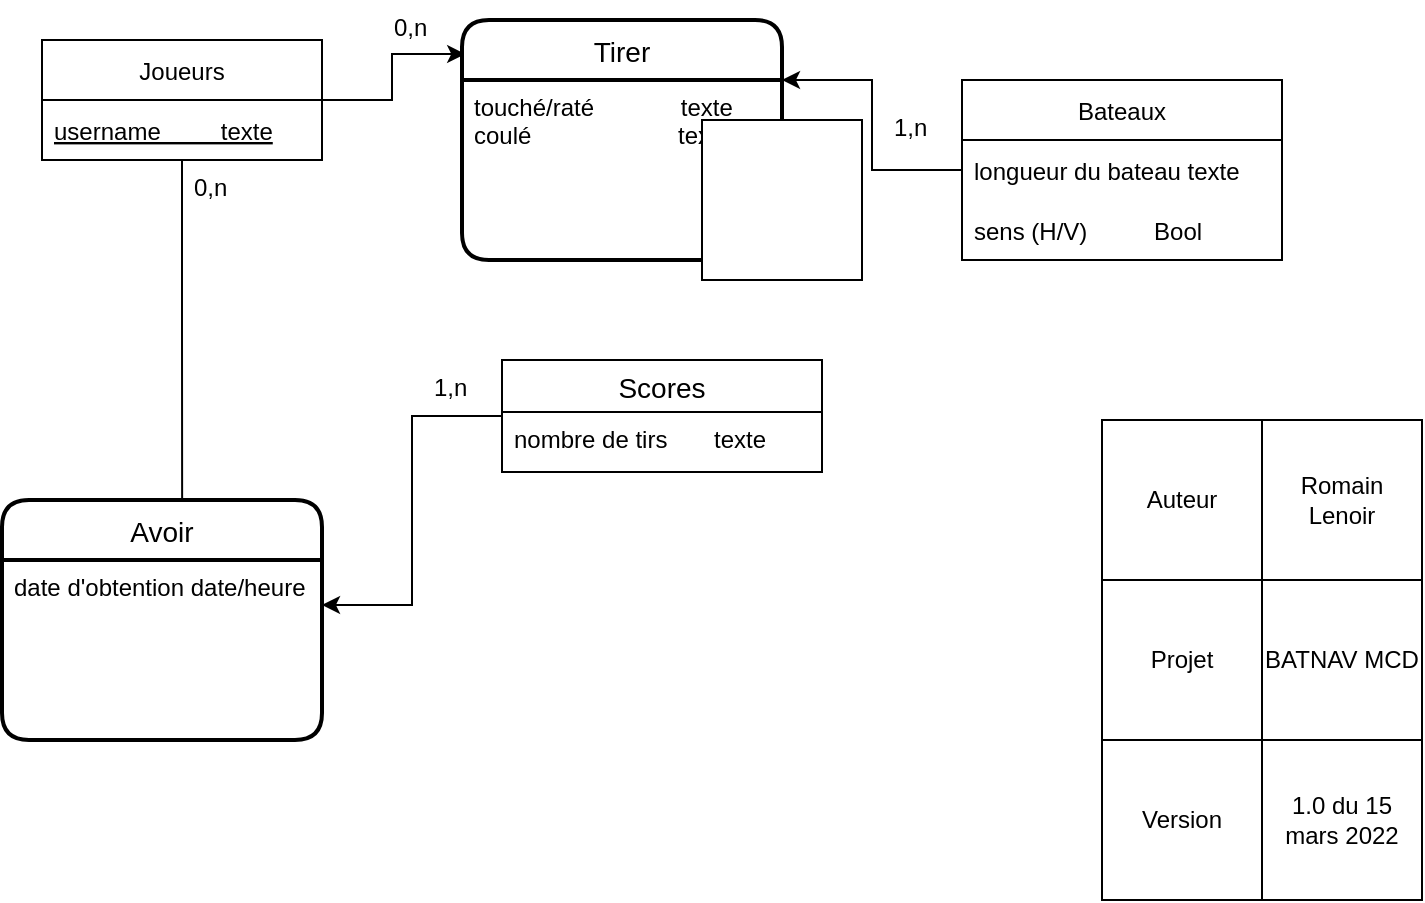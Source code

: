 <mxfile version="17.1.2"><diagram id="TLLTDSOM6qwnYsrFlN20" name="Page-1"><mxGraphModel dx="997" dy="580" grid="1" gridSize="10" guides="1" tooltips="1" connect="1" arrows="1" fold="1" page="1" pageScale="1" pageWidth="827" pageHeight="1169" math="0" shadow="0"><root><mxCell id="0"/><mxCell id="1" parent="0"/><mxCell id="6a5mg0I8Nz4XfaRipSM8-30" style="edgeStyle=orthogonalEdgeStyle;rounded=0;orthogonalLoop=1;jettySize=auto;html=1;entryX=1;entryY=0.25;entryDx=0;entryDy=0;" edge="1" parent="1" source="6a5mg0I8Nz4XfaRipSM8-1" target="6a5mg0I8Nz4XfaRipSM8-10"><mxGeometry relative="1" as="geometry"/></mxCell><mxCell id="6a5mg0I8Nz4XfaRipSM8-1" value="Bateaux" style="swimlane;fontStyle=0;childLayout=stackLayout;horizontal=1;startSize=30;horizontalStack=0;resizeParent=1;resizeParentMax=0;resizeLast=0;collapsible=1;marginBottom=0;" vertex="1" parent="1"><mxGeometry x="500" y="240" width="160" height="90" as="geometry"/></mxCell><mxCell id="6a5mg0I8Nz4XfaRipSM8-2" value="longueur du bateau texte" style="text;strokeColor=none;fillColor=none;align=left;verticalAlign=middle;spacingLeft=4;spacingRight=4;overflow=hidden;points=[[0,0.5],[1,0.5]];portConstraint=eastwest;rotatable=0;" vertex="1" parent="6a5mg0I8Nz4XfaRipSM8-1"><mxGeometry y="30" width="160" height="30" as="geometry"/></mxCell><mxCell id="6a5mg0I8Nz4XfaRipSM8-3" value="sens (H/V)          Bool" style="text;strokeColor=none;fillColor=none;align=left;verticalAlign=middle;spacingLeft=4;spacingRight=4;overflow=hidden;points=[[0,0.5],[1,0.5]];portConstraint=eastwest;rotatable=0;" vertex="1" parent="6a5mg0I8Nz4XfaRipSM8-1"><mxGeometry y="60" width="160" height="30" as="geometry"/></mxCell><mxCell id="6a5mg0I8Nz4XfaRipSM8-24" style="edgeStyle=orthogonalEdgeStyle;rounded=0;orthogonalLoop=1;jettySize=auto;html=1;entryX=0.563;entryY=0.083;entryDx=0;entryDy=0;entryPerimeter=0;" edge="1" parent="1" source="6a5mg0I8Nz4XfaRipSM8-5" target="6a5mg0I8Nz4XfaRipSM8-16"><mxGeometry relative="1" as="geometry"/></mxCell><mxCell id="6a5mg0I8Nz4XfaRipSM8-26" style="edgeStyle=orthogonalEdgeStyle;rounded=0;orthogonalLoop=1;jettySize=auto;html=1;entryX=0.01;entryY=0.142;entryDx=0;entryDy=0;entryPerimeter=0;" edge="1" parent="1" source="6a5mg0I8Nz4XfaRipSM8-5" target="6a5mg0I8Nz4XfaRipSM8-10"><mxGeometry relative="1" as="geometry"/></mxCell><mxCell id="6a5mg0I8Nz4XfaRipSM8-5" value="Joueurs" style="swimlane;fontStyle=0;childLayout=stackLayout;horizontal=1;startSize=30;horizontalStack=0;resizeParent=1;resizeParentMax=0;resizeLast=0;collapsible=1;marginBottom=0;" vertex="1" parent="1"><mxGeometry x="40" y="220" width="140" height="60" as="geometry"/></mxCell><mxCell id="6a5mg0I8Nz4XfaRipSM8-6" value="username         texte" style="text;strokeColor=none;fillColor=none;align=left;verticalAlign=middle;spacingLeft=4;spacingRight=4;overflow=hidden;points=[[0,0.5],[1,0.5]];portConstraint=eastwest;rotatable=0;fontStyle=4" vertex="1" parent="6a5mg0I8Nz4XfaRipSM8-5"><mxGeometry y="30" width="140" height="30" as="geometry"/></mxCell><mxCell id="6a5mg0I8Nz4XfaRipSM8-10" value="Tirer" style="swimlane;childLayout=stackLayout;horizontal=1;startSize=30;horizontalStack=0;rounded=1;fontSize=14;fontStyle=0;strokeWidth=2;resizeParent=0;resizeLast=1;shadow=0;dashed=0;align=center;" vertex="1" parent="1"><mxGeometry x="250" y="210" width="160" height="120" as="geometry"/></mxCell><mxCell id="6a5mg0I8Nz4XfaRipSM8-11" value="touché/raté             texte&#10;coulé                      texte" style="align=left;strokeColor=none;fillColor=none;spacingLeft=4;fontSize=12;verticalAlign=top;resizable=0;rotatable=0;part=1;" vertex="1" parent="6a5mg0I8Nz4XfaRipSM8-10"><mxGeometry y="30" width="160" height="90" as="geometry"/></mxCell><mxCell id="6a5mg0I8Nz4XfaRipSM8-22" style="edgeStyle=orthogonalEdgeStyle;rounded=0;orthogonalLoop=1;jettySize=auto;html=1;entryX=1;entryY=0.25;entryDx=0;entryDy=0;" edge="1" parent="1" source="6a5mg0I8Nz4XfaRipSM8-12" target="6a5mg0I8Nz4XfaRipSM8-17"><mxGeometry relative="1" as="geometry"/></mxCell><mxCell id="6a5mg0I8Nz4XfaRipSM8-12" value="Scores" style="swimlane;fontStyle=0;childLayout=stackLayout;horizontal=1;startSize=26;horizontalStack=0;resizeParent=1;resizeParentMax=0;resizeLast=0;collapsible=1;marginBottom=0;align=center;fontSize=14;" vertex="1" parent="1"><mxGeometry x="270" y="380" width="160" height="56" as="geometry"/></mxCell><mxCell id="6a5mg0I8Nz4XfaRipSM8-14" value="nombre de tirs       texte" style="text;strokeColor=none;fillColor=none;spacingLeft=4;spacingRight=4;overflow=hidden;rotatable=0;points=[[0,0.5],[1,0.5]];portConstraint=eastwest;fontSize=12;" vertex="1" parent="6a5mg0I8Nz4XfaRipSM8-12"><mxGeometry y="26" width="160" height="30" as="geometry"/></mxCell><mxCell id="6a5mg0I8Nz4XfaRipSM8-16" value="Avoir" style="swimlane;childLayout=stackLayout;horizontal=1;startSize=30;horizontalStack=0;rounded=1;fontSize=14;fontStyle=0;strokeWidth=2;resizeParent=0;resizeLast=1;shadow=0;dashed=0;align=center;" vertex="1" parent="1"><mxGeometry x="20" y="450" width="160" height="120" as="geometry"/></mxCell><mxCell id="6a5mg0I8Nz4XfaRipSM8-17" value="date d'obtention date/heure" style="align=left;strokeColor=none;fillColor=none;spacingLeft=4;fontSize=12;verticalAlign=top;resizable=0;rotatable=0;part=1;" vertex="1" parent="6a5mg0I8Nz4XfaRipSM8-16"><mxGeometry y="30" width="160" height="90" as="geometry"/></mxCell><mxCell id="6a5mg0I8Nz4XfaRipSM8-23" value="1,n" style="text;strokeColor=none;fillColor=none;spacingLeft=4;spacingRight=4;overflow=hidden;rotatable=0;points=[[0,0.5],[1,0.5]];portConstraint=eastwest;fontSize=12;" vertex="1" parent="1"><mxGeometry x="230" y="380" width="40" height="30" as="geometry"/></mxCell><mxCell id="6a5mg0I8Nz4XfaRipSM8-25" value="0,n" style="text;strokeColor=none;fillColor=none;spacingLeft=4;spacingRight=4;overflow=hidden;rotatable=0;points=[[0,0.5],[1,0.5]];portConstraint=eastwest;fontSize=12;" vertex="1" parent="1"><mxGeometry x="110" y="280" width="40" height="30" as="geometry"/></mxCell><mxCell id="6a5mg0I8Nz4XfaRipSM8-27" value="0,n" style="text;strokeColor=none;fillColor=none;spacingLeft=4;spacingRight=4;overflow=hidden;rotatable=0;points=[[0,0.5],[1,0.5]];portConstraint=eastwest;fontSize=12;" vertex="1" parent="1"><mxGeometry x="210" y="200" width="40" height="30" as="geometry"/></mxCell><mxCell id="6a5mg0I8Nz4XfaRipSM8-28" value="1,n" style="text;strokeColor=none;fillColor=none;spacingLeft=4;spacingRight=4;overflow=hidden;rotatable=0;points=[[0,0.5],[1,0.5]];portConstraint=eastwest;fontSize=12;" vertex="1" parent="1"><mxGeometry x="460" y="250" width="40" height="30" as="geometry"/></mxCell><mxCell id="6a5mg0I8Nz4XfaRipSM8-31" value="" style="whiteSpace=wrap;html=1;aspect=fixed;" vertex="1" parent="1"><mxGeometry x="370" y="260" width="80" height="80" as="geometry"/></mxCell><mxCell id="6a5mg0I8Nz4XfaRipSM8-32" value="" style="whiteSpace=wrap;html=1;aspect=fixed;" vertex="1" parent="1"><mxGeometry x="370" y="260" width="80" height="80" as="geometry"/></mxCell><mxCell id="6a5mg0I8Nz4XfaRipSM8-33" value="" style="whiteSpace=wrap;html=1;aspect=fixed;" vertex="1" parent="1"><mxGeometry x="370" y="260" width="80" height="80" as="geometry"/></mxCell><mxCell id="6a5mg0I8Nz4XfaRipSM8-34" value="" style="whiteSpace=wrap;html=1;aspect=fixed;" vertex="1" parent="1"><mxGeometry x="370" y="260" width="80" height="80" as="geometry"/></mxCell><mxCell id="6a5mg0I8Nz4XfaRipSM8-35" value="1.0 du 15 mars 2022" style="whiteSpace=wrap;html=1;aspect=fixed;" vertex="1" parent="1"><mxGeometry x="650" y="570" width="80" height="80" as="geometry"/></mxCell><mxCell id="6a5mg0I8Nz4XfaRipSM8-36" value="Version" style="whiteSpace=wrap;html=1;aspect=fixed;" vertex="1" parent="1"><mxGeometry x="570" y="570" width="80" height="80" as="geometry"/></mxCell><mxCell id="6a5mg0I8Nz4XfaRipSM8-37" value="Romain Lenoir" style="whiteSpace=wrap;html=1;aspect=fixed;" vertex="1" parent="1"><mxGeometry x="650" y="410" width="80" height="80" as="geometry"/></mxCell><mxCell id="6a5mg0I8Nz4XfaRipSM8-38" value="Auteur" style="whiteSpace=wrap;html=1;aspect=fixed;" vertex="1" parent="1"><mxGeometry x="570" y="410" width="80" height="80" as="geometry"/></mxCell><mxCell id="6a5mg0I8Nz4XfaRipSM8-39" value="BATNAV MCD" style="whiteSpace=wrap;html=1;aspect=fixed;" vertex="1" parent="1"><mxGeometry x="650" y="490" width="80" height="80" as="geometry"/></mxCell><mxCell id="6a5mg0I8Nz4XfaRipSM8-40" value="Projet" style="whiteSpace=wrap;html=1;aspect=fixed;" vertex="1" parent="1"><mxGeometry x="570" y="490" width="80" height="80" as="geometry"/></mxCell></root></mxGraphModel></diagram></mxfile>